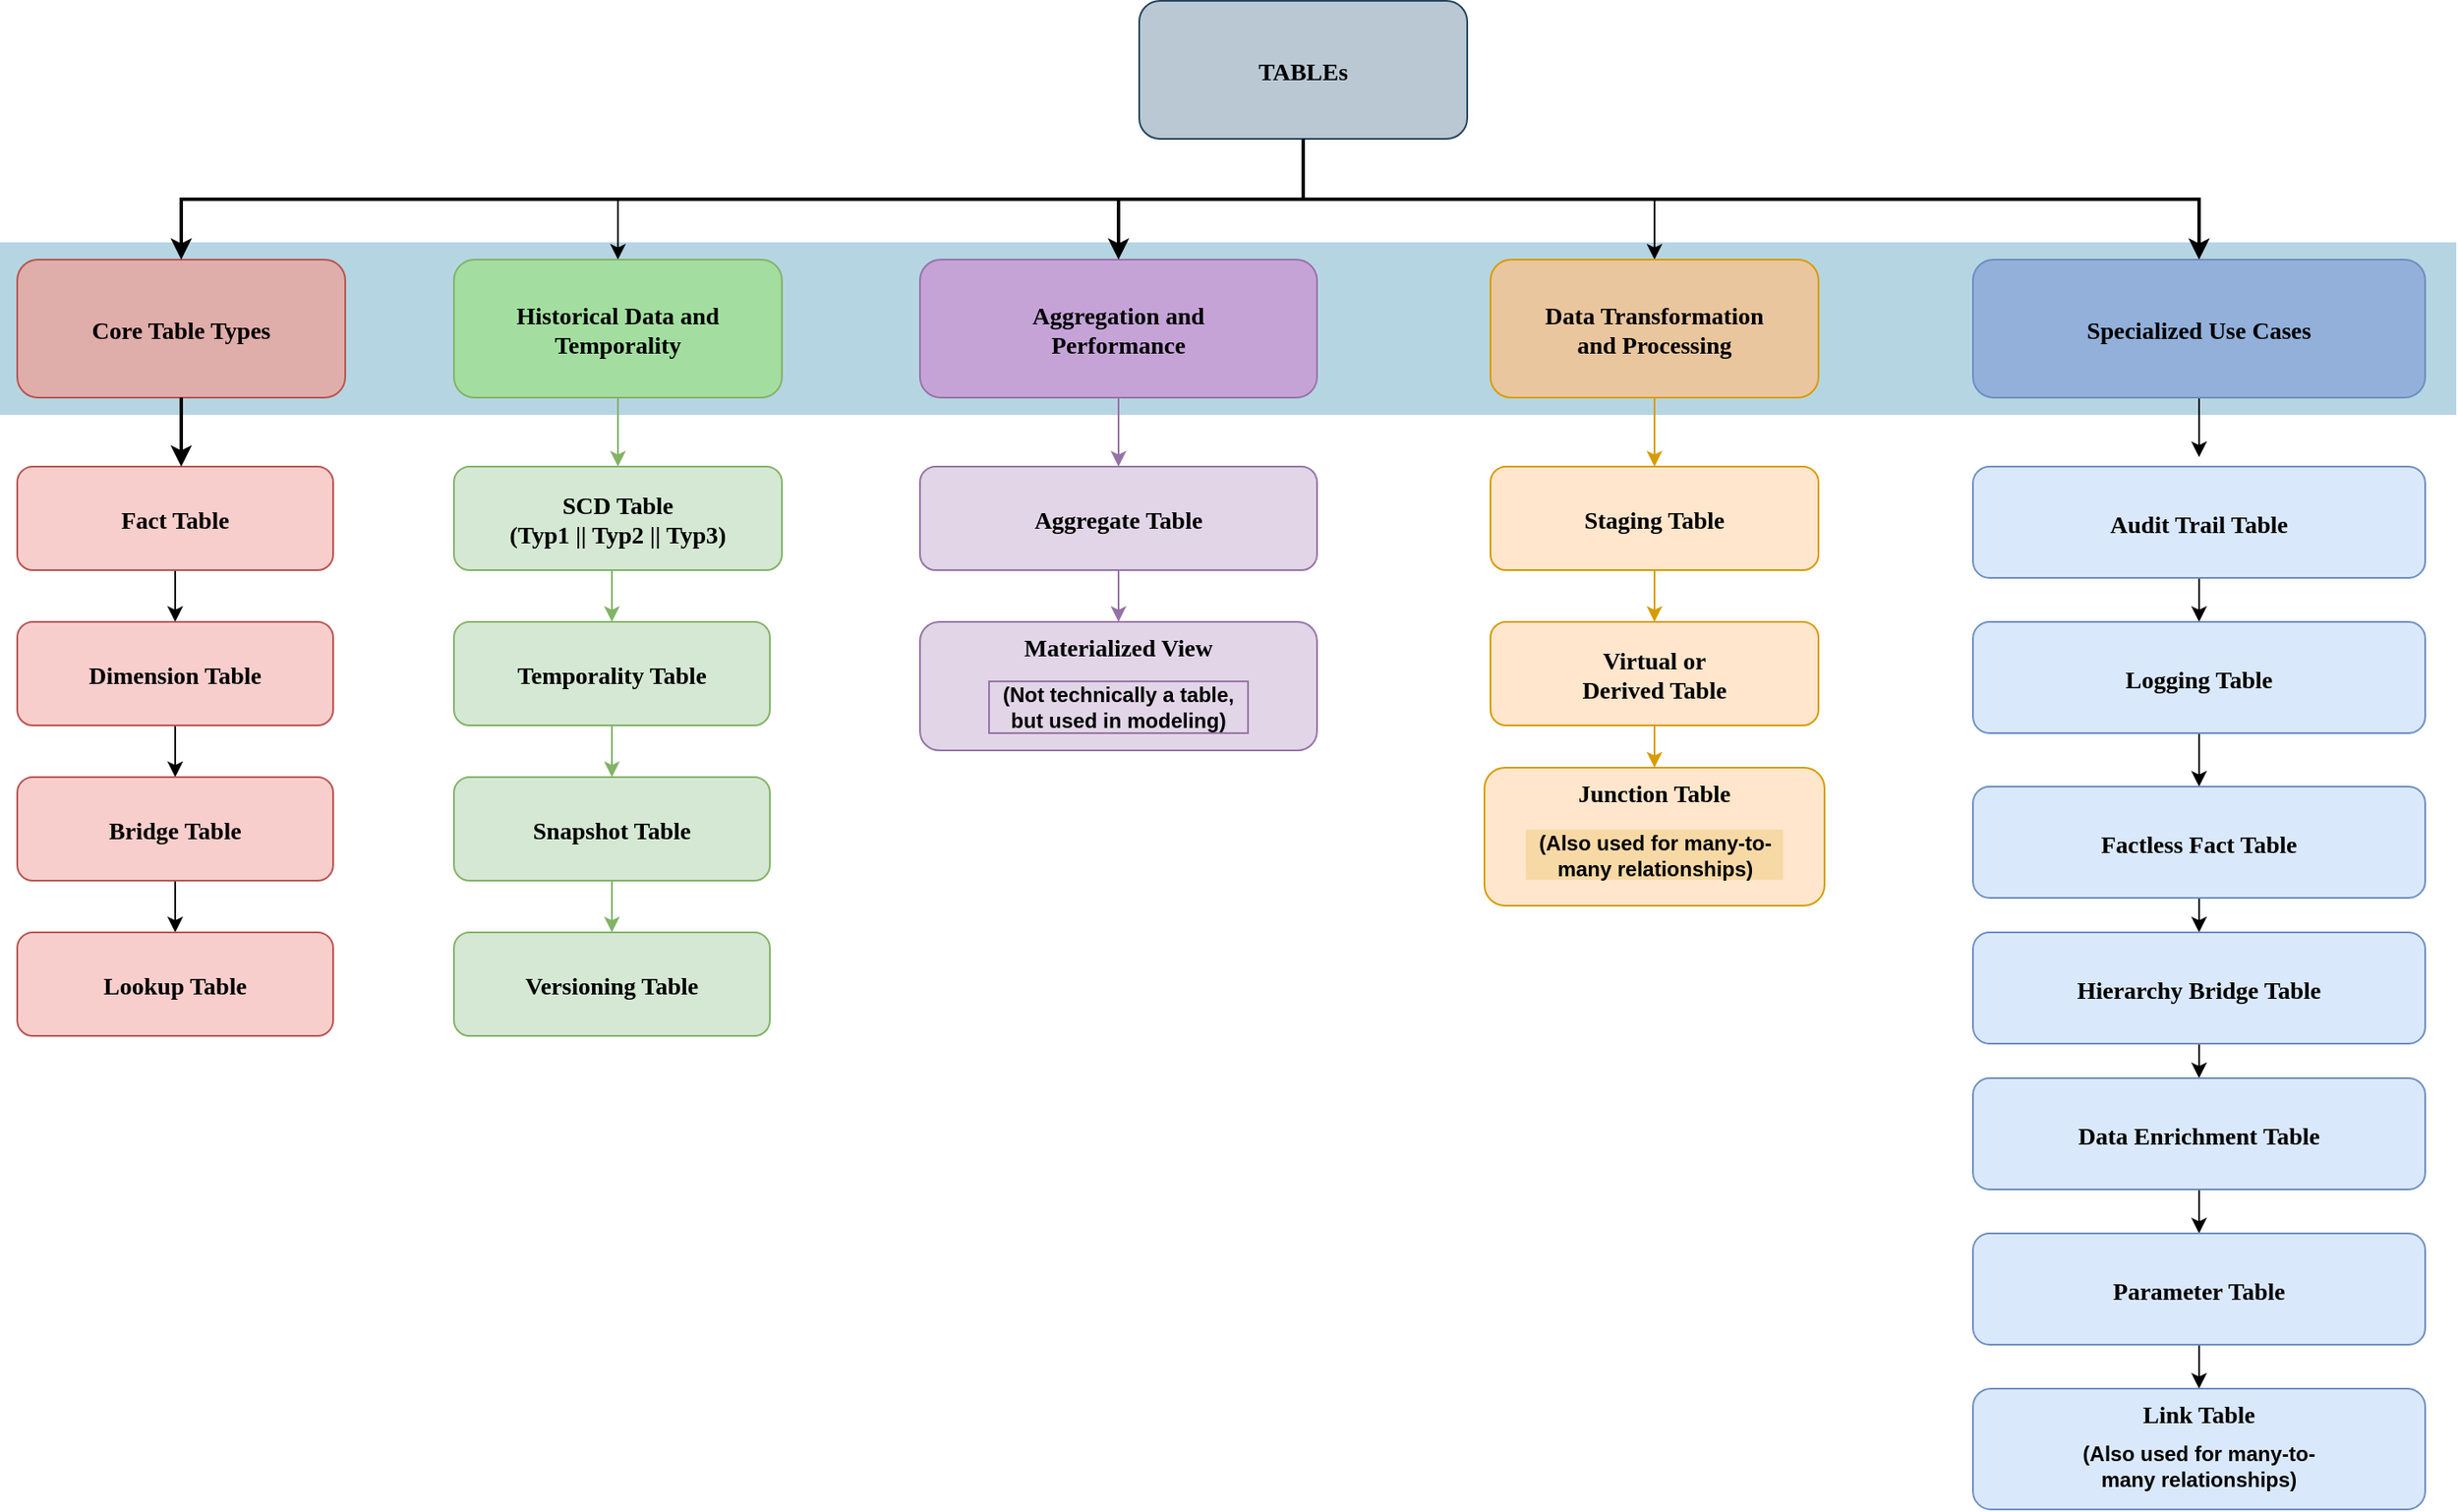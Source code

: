 <mxfile version="22.1.2" type="device">
  <diagram name="Page-1" id="2c0d36ab-eaac-3732-788b-9136903baeff">
    <mxGraphModel dx="2074" dy="854" grid="1" gridSize="10" guides="1" tooltips="1" connect="1" arrows="1" fold="1" page="1" pageScale="1.5" pageWidth="1169" pageHeight="827" background="none" math="0" shadow="0">
      <root>
        <mxCell id="0" />
        <mxCell id="1" parent="0" />
        <mxCell id="122" value="" style="fillColor=#10739E;strokeColor=none;opacity=30;" parent="1" vertex="1">
          <mxGeometry x="97" y="325.5" width="1423" height="100" as="geometry" />
        </mxCell>
        <mxCell id="DDek9axI_8rL1BTBqIgP-135" style="edgeStyle=orthogonalEdgeStyle;rounded=0;orthogonalLoop=1;jettySize=auto;html=1;exitX=0.5;exitY=1;exitDx=0;exitDy=0;entryX=0.5;entryY=0;entryDx=0;entryDy=0;" edge="1" parent="1" source="2" target="DDek9axI_8rL1BTBqIgP-134">
          <mxGeometry relative="1" as="geometry" />
        </mxCell>
        <mxCell id="DDek9axI_8rL1BTBqIgP-153" style="edgeStyle=orthogonalEdgeStyle;rounded=0;orthogonalLoop=1;jettySize=auto;html=1;exitX=0.5;exitY=1;exitDx=0;exitDy=0;entryX=0.5;entryY=0;entryDx=0;entryDy=0;" edge="1" parent="1" source="2" target="10">
          <mxGeometry relative="1" as="geometry" />
        </mxCell>
        <mxCell id="2" value="TABLEs" style="rounded=1;fillColor=#bac8d3;strokeColor=#23445d;fontStyle=1;fontFamily=Tahoma;fontSize=14" parent="1" vertex="1">
          <mxGeometry x="757" y="185.5" width="190" height="80" as="geometry" />
        </mxCell>
        <mxCell id="DDek9axI_8rL1BTBqIgP-170" style="edgeStyle=orthogonalEdgeStyle;rounded=0;orthogonalLoop=1;jettySize=auto;html=1;exitX=0.5;exitY=1;exitDx=0;exitDy=0;" edge="1" parent="1" source="4">
          <mxGeometry relative="1" as="geometry">
            <mxPoint x="1371" y="450" as="targetPoint" />
          </mxGeometry>
        </mxCell>
        <mxCell id="4" value="Specialized Use Cases" style="rounded=1;fillColor=#92b0d9;strokeColor=#6c8ebf;fontStyle=1;fontFamily=Tahoma;fontSize=14;" parent="1" vertex="1">
          <mxGeometry x="1240" y="335.5" width="262" height="80" as="geometry" />
        </mxCell>
        <mxCell id="9" value="" style="edgeStyle=elbowEdgeStyle;elbow=vertical;strokeWidth=2;rounded=0" parent="1" source="2" target="4" edge="1">
          <mxGeometry x="337" y="215.5" width="100" height="100" as="geometry">
            <mxPoint x="337" y="315.5" as="sourcePoint" />
            <mxPoint x="437" y="215.5" as="targetPoint" />
          </mxGeometry>
        </mxCell>
        <mxCell id="DDek9axI_8rL1BTBqIgP-154" style="edgeStyle=orthogonalEdgeStyle;rounded=0;orthogonalLoop=1;jettySize=auto;html=1;exitX=0.5;exitY=1;exitDx=0;exitDy=0;entryX=0.5;entryY=0;entryDx=0;entryDy=0;fillColor=#ffe6cc;strokeColor=#d79b00;" edge="1" parent="1" source="10" target="41">
          <mxGeometry relative="1" as="geometry" />
        </mxCell>
        <mxCell id="10" value="Data Transformation &#xa;and Processing" style="rounded=1;fillColor=#eac69e;strokeColor=#d79b00;fontStyle=1;fontFamily=Tahoma;fontSize=14" parent="1" vertex="1">
          <mxGeometry x="960.5" y="335.5" width="190" height="80" as="geometry" />
        </mxCell>
        <mxCell id="DDek9axI_8rL1BTBqIgP-151" style="edgeStyle=orthogonalEdgeStyle;rounded=0;orthogonalLoop=1;jettySize=auto;html=1;exitX=0.5;exitY=1;exitDx=0;exitDy=0;entryX=0.5;entryY=0;entryDx=0;entryDy=0;fillColor=#e1d5e7;strokeColor=#9673a6;" edge="1" parent="1" source="12" target="DDek9axI_8rL1BTBqIgP-147">
          <mxGeometry relative="1" as="geometry" />
        </mxCell>
        <mxCell id="12" value="Aggregation and &#xa;Performance" style="rounded=1;fillColor=#c5a3d7;strokeColor=#9673a6;fontStyle=1;fontFamily=Tahoma;fontSize=14" parent="1" vertex="1">
          <mxGeometry x="630" y="335.5" width="230" height="80" as="geometry" />
        </mxCell>
        <mxCell id="13" value="Core Table Types" style="rounded=1;fillColor=#dfadaa;strokeColor=#b85450;fontStyle=1;fontFamily=Tahoma;fontSize=14" parent="1" vertex="1">
          <mxGeometry x="107" y="335.5" width="190" height="80" as="geometry" />
        </mxCell>
        <mxCell id="DDek9axI_8rL1BTBqIgP-130" style="edgeStyle=orthogonalEdgeStyle;rounded=0;orthogonalLoop=1;jettySize=auto;html=1;exitX=0.5;exitY=1;exitDx=0;exitDy=0;entryX=0.5;entryY=0;entryDx=0;entryDy=0;" edge="1" parent="1" source="16" target="DDek9axI_8rL1BTBqIgP-127">
          <mxGeometry relative="1" as="geometry" />
        </mxCell>
        <mxCell id="16" value="Fact Table" style="rounded=1;fillColor=#f8cecc;strokeColor=#b85450;fontStyle=1;fontFamily=Tahoma;fontSize=14" parent="1" vertex="1">
          <mxGeometry x="107" y="455.5" width="183" height="60" as="geometry" />
        </mxCell>
        <mxCell id="DDek9axI_8rL1BTBqIgP-158" style="edgeStyle=orthogonalEdgeStyle;rounded=0;orthogonalLoop=1;jettySize=auto;html=1;exitX=0.5;exitY=1;exitDx=0;exitDy=0;entryX=0.5;entryY=0;entryDx=0;entryDy=0;fillColor=#ffe6cc;strokeColor=#d79b00;" edge="1" parent="1" source="41" target="42">
          <mxGeometry relative="1" as="geometry" />
        </mxCell>
        <mxCell id="41" value="Staging Table" style="rounded=1;fillColor=#ffe6cc;strokeColor=#d79b00;fontStyle=1;fontFamily=Tahoma;fontSize=14" parent="1" vertex="1">
          <mxGeometry x="960.5" y="455.5" width="190" height="60" as="geometry" />
        </mxCell>
        <mxCell id="DDek9axI_8rL1BTBqIgP-159" style="edgeStyle=orthogonalEdgeStyle;rounded=0;orthogonalLoop=1;jettySize=auto;html=1;exitX=0.5;exitY=1;exitDx=0;exitDy=0;entryX=0.5;entryY=0;entryDx=0;entryDy=0;fillColor=#ffe6cc;strokeColor=#d79b00;" edge="1" parent="1" source="42" target="DDek9axI_8rL1BTBqIgP-155">
          <mxGeometry relative="1" as="geometry" />
        </mxCell>
        <mxCell id="42" value="Virtual or &#xa;Derived Table" style="rounded=1;fillColor=#ffe6cc;strokeColor=#d79b00;fontStyle=1;fontFamily=Tahoma;fontSize=14" parent="1" vertex="1">
          <mxGeometry x="960.5" y="545.5" width="190" height="60" as="geometry" />
        </mxCell>
        <mxCell id="59" value="" style="edgeStyle=elbowEdgeStyle;elbow=vertical;strokeWidth=2;rounded=0" parent="1" source="2" target="12" edge="1">
          <mxGeometry x="347" y="225.5" width="100" height="100" as="geometry">
            <mxPoint x="862.0" y="275.5" as="sourcePoint" />
            <mxPoint x="1467.0" y="345.5" as="targetPoint" />
          </mxGeometry>
        </mxCell>
        <mxCell id="61" value="" style="edgeStyle=elbowEdgeStyle;elbow=vertical;strokeWidth=2;rounded=0" parent="1" source="2" target="13" edge="1">
          <mxGeometry x="-23" y="135.5" width="100" height="100" as="geometry">
            <mxPoint x="-23" y="235.5" as="sourcePoint" />
            <mxPoint x="77" y="135.5" as="targetPoint" />
          </mxGeometry>
        </mxCell>
        <mxCell id="64" value="" style="edgeStyle=elbowEdgeStyle;elbow=horizontal;strokeWidth=2;rounded=0" parent="1" source="13" target="16" edge="1">
          <mxGeometry x="-23" y="135.5" width="100" height="100" as="geometry">
            <mxPoint x="-23" y="235.5" as="sourcePoint" />
            <mxPoint x="77" y="135.5" as="targetPoint" />
            <Array as="points">
              <mxPoint x="202" y="435.5" />
            </Array>
          </mxGeometry>
        </mxCell>
        <mxCell id="DDek9axI_8rL1BTBqIgP-131" style="edgeStyle=orthogonalEdgeStyle;rounded=0;orthogonalLoop=1;jettySize=auto;html=1;exitX=0.5;exitY=1;exitDx=0;exitDy=0;entryX=0.5;entryY=0;entryDx=0;entryDy=0;" edge="1" parent="1" source="DDek9axI_8rL1BTBqIgP-127" target="DDek9axI_8rL1BTBqIgP-128">
          <mxGeometry relative="1" as="geometry" />
        </mxCell>
        <mxCell id="DDek9axI_8rL1BTBqIgP-127" value="Dimension Table" style="rounded=1;fillColor=#f8cecc;strokeColor=#b85450;fontStyle=1;fontFamily=Tahoma;fontSize=14" vertex="1" parent="1">
          <mxGeometry x="107" y="545.5" width="183" height="60" as="geometry" />
        </mxCell>
        <mxCell id="DDek9axI_8rL1BTBqIgP-133" style="edgeStyle=orthogonalEdgeStyle;rounded=0;orthogonalLoop=1;jettySize=auto;html=1;exitX=0.5;exitY=1;exitDx=0;exitDy=0;entryX=0.5;entryY=0;entryDx=0;entryDy=0;" edge="1" parent="1" source="DDek9axI_8rL1BTBqIgP-128" target="DDek9axI_8rL1BTBqIgP-129">
          <mxGeometry relative="1" as="geometry" />
        </mxCell>
        <mxCell id="DDek9axI_8rL1BTBqIgP-128" value="Bridge Table" style="rounded=1;fillColor=#f8cecc;strokeColor=#b85450;fontStyle=1;fontFamily=Tahoma;fontSize=14" vertex="1" parent="1">
          <mxGeometry x="107" y="635.5" width="183" height="60" as="geometry" />
        </mxCell>
        <mxCell id="DDek9axI_8rL1BTBqIgP-129" value="Lookup Table" style="rounded=1;fillColor=#f8cecc;strokeColor=#b85450;fontStyle=1;fontFamily=Tahoma;fontSize=14" vertex="1" parent="1">
          <mxGeometry x="107" y="725.5" width="183" height="60" as="geometry" />
        </mxCell>
        <mxCell id="DDek9axI_8rL1BTBqIgP-142" style="edgeStyle=orthogonalEdgeStyle;rounded=0;orthogonalLoop=1;jettySize=auto;html=1;exitX=0.5;exitY=1;exitDx=0;exitDy=0;fillColor=#d5e8d4;strokeColor=#82b366;" edge="1" parent="1" source="DDek9axI_8rL1BTBqIgP-134" target="DDek9axI_8rL1BTBqIgP-137">
          <mxGeometry relative="1" as="geometry" />
        </mxCell>
        <mxCell id="DDek9axI_8rL1BTBqIgP-134" value="Historical Data and &#xa;Temporality" style="rounded=1;fillColor=#a3dea0;strokeColor=#82b366;fontStyle=1;fontFamily=Tahoma;fontSize=14;" vertex="1" parent="1">
          <mxGeometry x="360.0" y="335.5" width="190" height="80" as="geometry" />
        </mxCell>
        <mxCell id="DDek9axI_8rL1BTBqIgP-136" style="edgeStyle=orthogonalEdgeStyle;rounded=0;orthogonalLoop=1;jettySize=auto;html=1;exitX=0.5;exitY=1;exitDx=0;exitDy=0;entryX=0.5;entryY=0;entryDx=0;entryDy=0;fillColor=#d5e8d4;strokeColor=#82b366;" edge="1" parent="1" source="DDek9axI_8rL1BTBqIgP-137" target="DDek9axI_8rL1BTBqIgP-139">
          <mxGeometry relative="1" as="geometry" />
        </mxCell>
        <mxCell id="DDek9axI_8rL1BTBqIgP-137" value="SCD Table&#xa;(Typ1 || Typ2 || Typ3)" style="rounded=1;fillColor=#d5e8d4;strokeColor=#82b366;fontStyle=1;fontFamily=Tahoma;fontSize=14;" vertex="1" parent="1">
          <mxGeometry x="360" y="455.5" width="190" height="60" as="geometry" />
        </mxCell>
        <mxCell id="DDek9axI_8rL1BTBqIgP-138" style="edgeStyle=orthogonalEdgeStyle;rounded=0;orthogonalLoop=1;jettySize=auto;html=1;exitX=0.5;exitY=1;exitDx=0;exitDy=0;entryX=0.5;entryY=0;entryDx=0;entryDy=0;fillColor=#d5e8d4;strokeColor=#82b366;" edge="1" parent="1" source="DDek9axI_8rL1BTBqIgP-139" target="DDek9axI_8rL1BTBqIgP-140">
          <mxGeometry relative="1" as="geometry" />
        </mxCell>
        <mxCell id="DDek9axI_8rL1BTBqIgP-139" value="Temporality Table" style="rounded=1;fillColor=#d5e8d4;strokeColor=#82b366;fontStyle=1;fontFamily=Tahoma;fontSize=14;" vertex="1" parent="1">
          <mxGeometry x="360" y="545.5" width="183" height="60" as="geometry" />
        </mxCell>
        <mxCell id="DDek9axI_8rL1BTBqIgP-145" style="edgeStyle=orthogonalEdgeStyle;rounded=0;orthogonalLoop=1;jettySize=auto;html=1;exitX=0.5;exitY=1;exitDx=0;exitDy=0;entryX=0.5;entryY=0;entryDx=0;entryDy=0;fillColor=#d5e8d4;strokeColor=#82b366;" edge="1" parent="1" source="DDek9axI_8rL1BTBqIgP-140" target="DDek9axI_8rL1BTBqIgP-143">
          <mxGeometry relative="1" as="geometry" />
        </mxCell>
        <mxCell id="DDek9axI_8rL1BTBqIgP-140" value="Snapshot Table" style="rounded=1;fillColor=#d5e8d4;strokeColor=#82b366;fontStyle=1;fontFamily=Tahoma;fontSize=14;" vertex="1" parent="1">
          <mxGeometry x="360" y="635.5" width="183" height="60" as="geometry" />
        </mxCell>
        <mxCell id="DDek9axI_8rL1BTBqIgP-143" value="Versioning Table" style="rounded=1;fillColor=#d5e8d4;strokeColor=#82b366;fontStyle=1;fontFamily=Tahoma;fontSize=14;" vertex="1" parent="1">
          <mxGeometry x="360" y="725.5" width="183" height="60" as="geometry" />
        </mxCell>
        <mxCell id="DDek9axI_8rL1BTBqIgP-152" style="edgeStyle=orthogonalEdgeStyle;rounded=0;orthogonalLoop=1;jettySize=auto;html=1;exitX=0.5;exitY=1;exitDx=0;exitDy=0;entryX=0.5;entryY=0;entryDx=0;entryDy=0;fillColor=#e1d5e7;strokeColor=#9673a6;" edge="1" parent="1" source="DDek9axI_8rL1BTBqIgP-147" target="DDek9axI_8rL1BTBqIgP-149">
          <mxGeometry relative="1" as="geometry" />
        </mxCell>
        <mxCell id="DDek9axI_8rL1BTBqIgP-147" value="Aggregate Table" style="rounded=1;fillColor=#e1d5e7;strokeColor=#9673a6;fontStyle=1;fontFamily=Tahoma;fontSize=14" vertex="1" parent="1">
          <mxGeometry x="630" y="455.5" width="230" height="60" as="geometry" />
        </mxCell>
        <mxCell id="DDek9axI_8rL1BTBqIgP-149" value="Materialized View&#xa;" style="rounded=1;fillColor=#e1d5e7;strokeColor=#9673a6;fontStyle=1;fontFamily=Tahoma;fontSize=14;verticalAlign=top;" vertex="1" parent="1">
          <mxGeometry x="630" y="545.5" width="230" height="74.5" as="geometry" />
        </mxCell>
        <mxCell id="DDek9axI_8rL1BTBqIgP-150" value="&lt;b&gt;(Not technically a table, but used in modeling)&lt;/b&gt;" style="text;html=1;align=center;verticalAlign=middle;whiteSpace=wrap;rounded=0;fillColor=#e1d5e7;strokeColor=#9673a6;" vertex="1" parent="1">
          <mxGeometry x="670" y="580" width="150" height="30" as="geometry" />
        </mxCell>
        <mxCell id="DDek9axI_8rL1BTBqIgP-155" value="Junction Table&#xa;" style="rounded=1;fillColor=#ffe6cc;strokeColor=#d79b00;fontStyle=1;fontFamily=Tahoma;fontSize=14;verticalAlign=top;" vertex="1" parent="1">
          <mxGeometry x="957" y="630" width="197" height="80" as="geometry" />
        </mxCell>
        <mxCell id="DDek9axI_8rL1BTBqIgP-156" value="&lt;b&gt;(Also used for many-to-many relationships)&lt;/b&gt;" style="text;html=1;align=center;verticalAlign=middle;whiteSpace=wrap;rounded=0;fillColor=#f7d9a6;strokeColor=#FFE6CC;" vertex="1" parent="1">
          <mxGeometry x="980.5" y="665.5" width="150" height="30" as="geometry" />
        </mxCell>
        <mxCell id="DDek9axI_8rL1BTBqIgP-171" style="edgeStyle=orthogonalEdgeStyle;rounded=0;orthogonalLoop=1;jettySize=auto;html=1;exitX=0.5;exitY=1;exitDx=0;exitDy=0;entryX=0.5;entryY=0;entryDx=0;entryDy=0;" edge="1" parent="1" source="DDek9axI_8rL1BTBqIgP-160" target="DDek9axI_8rL1BTBqIgP-161">
          <mxGeometry relative="1" as="geometry" />
        </mxCell>
        <mxCell id="DDek9axI_8rL1BTBqIgP-160" value="Audit Trail Table" style="rounded=1;fillColor=#dae8fc;strokeColor=#6c8ebf;fontStyle=1;fontFamily=Tahoma;fontSize=14" vertex="1" parent="1">
          <mxGeometry x="1240" y="455.5" width="262" height="64.5" as="geometry" />
        </mxCell>
        <mxCell id="DDek9axI_8rL1BTBqIgP-172" style="edgeStyle=orthogonalEdgeStyle;rounded=0;orthogonalLoop=1;jettySize=auto;html=1;exitX=0.5;exitY=1;exitDx=0;exitDy=0;entryX=0.5;entryY=0;entryDx=0;entryDy=0;" edge="1" parent="1" source="DDek9axI_8rL1BTBqIgP-161" target="DDek9axI_8rL1BTBqIgP-162">
          <mxGeometry relative="1" as="geometry" />
        </mxCell>
        <mxCell id="DDek9axI_8rL1BTBqIgP-161" value="Logging Table" style="rounded=1;fillColor=#dae8fc;strokeColor=#6c8ebf;fontStyle=1;fontFamily=Tahoma;fontSize=14" vertex="1" parent="1">
          <mxGeometry x="1240" y="545.5" width="262" height="64.5" as="geometry" />
        </mxCell>
        <mxCell id="DDek9axI_8rL1BTBqIgP-173" style="edgeStyle=orthogonalEdgeStyle;rounded=0;orthogonalLoop=1;jettySize=auto;html=1;exitX=0.5;exitY=1;exitDx=0;exitDy=0;entryX=0.5;entryY=0;entryDx=0;entryDy=0;" edge="1" parent="1" source="DDek9axI_8rL1BTBqIgP-162" target="DDek9axI_8rL1BTBqIgP-163">
          <mxGeometry relative="1" as="geometry" />
        </mxCell>
        <mxCell id="DDek9axI_8rL1BTBqIgP-162" value="Factless Fact Table" style="rounded=1;fillColor=#dae8fc;strokeColor=#6c8ebf;fontStyle=1;fontFamily=Tahoma;fontSize=14" vertex="1" parent="1">
          <mxGeometry x="1240" y="641" width="262" height="64.5" as="geometry" />
        </mxCell>
        <mxCell id="DDek9axI_8rL1BTBqIgP-174" style="edgeStyle=orthogonalEdgeStyle;rounded=0;orthogonalLoop=1;jettySize=auto;html=1;exitX=0.5;exitY=1;exitDx=0;exitDy=0;entryX=0.5;entryY=0;entryDx=0;entryDy=0;" edge="1" parent="1" source="DDek9axI_8rL1BTBqIgP-163" target="DDek9axI_8rL1BTBqIgP-165">
          <mxGeometry relative="1" as="geometry" />
        </mxCell>
        <mxCell id="DDek9axI_8rL1BTBqIgP-163" value="Hierarchy Bridge Table" style="rounded=1;fillColor=#dae8fc;strokeColor=#6c8ebf;fontStyle=1;fontFamily=Tahoma;fontSize=14" vertex="1" parent="1">
          <mxGeometry x="1240" y="725.5" width="262" height="64.5" as="geometry" />
        </mxCell>
        <mxCell id="DDek9axI_8rL1BTBqIgP-175" style="edgeStyle=orthogonalEdgeStyle;rounded=0;orthogonalLoop=1;jettySize=auto;html=1;exitX=0.5;exitY=1;exitDx=0;exitDy=0;entryX=0.5;entryY=0;entryDx=0;entryDy=0;" edge="1" parent="1" source="DDek9axI_8rL1BTBqIgP-165" target="DDek9axI_8rL1BTBqIgP-166">
          <mxGeometry relative="1" as="geometry" />
        </mxCell>
        <mxCell id="DDek9axI_8rL1BTBqIgP-165" value="Data Enrichment Table" style="rounded=1;fillColor=#dae8fc;strokeColor=#6c8ebf;fontStyle=1;fontFamily=Tahoma;fontSize=14" vertex="1" parent="1">
          <mxGeometry x="1240" y="810" width="262" height="64.5" as="geometry" />
        </mxCell>
        <mxCell id="DDek9axI_8rL1BTBqIgP-176" style="edgeStyle=orthogonalEdgeStyle;rounded=0;orthogonalLoop=1;jettySize=auto;html=1;exitX=0.5;exitY=1;exitDx=0;exitDy=0;entryX=0.5;entryY=0;entryDx=0;entryDy=0;" edge="1" parent="1" source="DDek9axI_8rL1BTBqIgP-166" target="DDek9axI_8rL1BTBqIgP-167">
          <mxGeometry relative="1" as="geometry" />
        </mxCell>
        <mxCell id="DDek9axI_8rL1BTBqIgP-166" value="Parameter Table" style="rounded=1;fillColor=#dae8fc;strokeColor=#6c8ebf;fontStyle=1;fontFamily=Tahoma;fontSize=14" vertex="1" parent="1">
          <mxGeometry x="1240" y="900" width="262" height="64.5" as="geometry" />
        </mxCell>
        <mxCell id="DDek9axI_8rL1BTBqIgP-167" value="Link Table" style="rounded=1;fillColor=#dae8fc;strokeColor=#6c8ebf;fontStyle=1;fontFamily=Tahoma;fontSize=14;verticalAlign=top;" vertex="1" parent="1">
          <mxGeometry x="1240" y="990" width="262" height="70" as="geometry" />
        </mxCell>
        <mxCell id="DDek9axI_8rL1BTBqIgP-168" value="&lt;b style=&quot;&quot;&gt;(Also used for many-to-many relationships)&lt;/b&gt;" style="text;html=1;align=center;verticalAlign=middle;whiteSpace=wrap;rounded=0;" vertex="1" parent="1">
          <mxGeometry x="1296" y="1020" width="150" height="30" as="geometry" />
        </mxCell>
      </root>
    </mxGraphModel>
  </diagram>
</mxfile>
